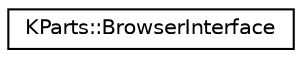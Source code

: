 digraph "Graphical Class Hierarchy"
{
  edge [fontname="Helvetica",fontsize="10",labelfontname="Helvetica",labelfontsize="10"];
  node [fontname="Helvetica",fontsize="10",shape=record];
  rankdir="LR";
  Node0 [label="KParts::BrowserInterface",height=0.2,width=0.4,color="black", fillcolor="white", style="filled",URL="$classKParts_1_1BrowserInterface.html",tooltip="The purpose of this interface is to allow a direct communication between a KPart and the hosting brow..."];
}
